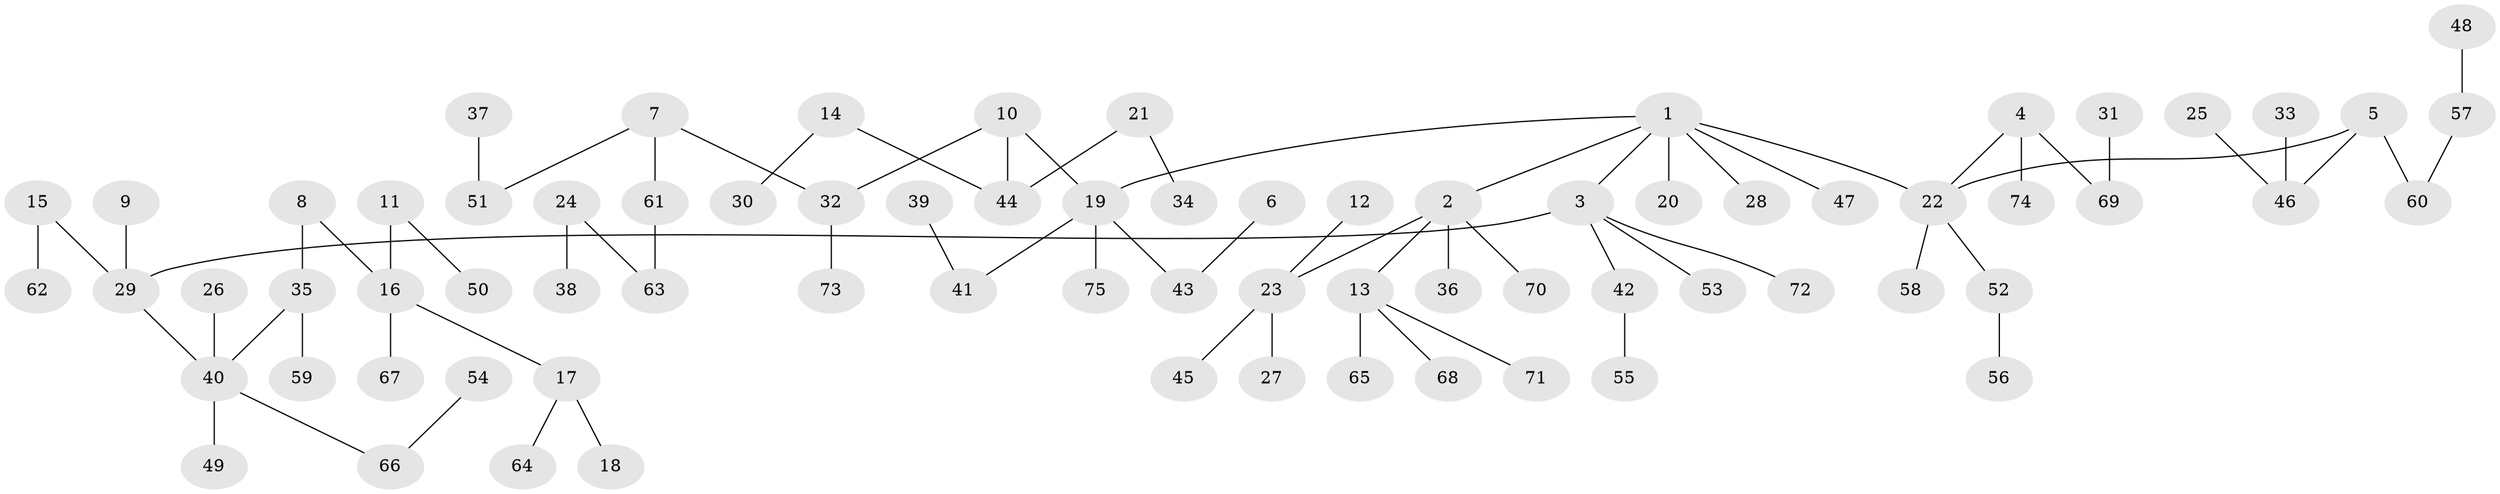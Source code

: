 // original degree distribution, {4: 0.09395973154362416, 5: 0.03355704697986577, 3: 0.1476510067114094, 6: 0.013422818791946308, 2: 0.2080536912751678, 1: 0.5033557046979866}
// Generated by graph-tools (version 1.1) at 2025/02/03/09/25 03:02:28]
// undirected, 75 vertices, 74 edges
graph export_dot {
graph [start="1"]
  node [color=gray90,style=filled];
  1;
  2;
  3;
  4;
  5;
  6;
  7;
  8;
  9;
  10;
  11;
  12;
  13;
  14;
  15;
  16;
  17;
  18;
  19;
  20;
  21;
  22;
  23;
  24;
  25;
  26;
  27;
  28;
  29;
  30;
  31;
  32;
  33;
  34;
  35;
  36;
  37;
  38;
  39;
  40;
  41;
  42;
  43;
  44;
  45;
  46;
  47;
  48;
  49;
  50;
  51;
  52;
  53;
  54;
  55;
  56;
  57;
  58;
  59;
  60;
  61;
  62;
  63;
  64;
  65;
  66;
  67;
  68;
  69;
  70;
  71;
  72;
  73;
  74;
  75;
  1 -- 2 [weight=1.0];
  1 -- 3 [weight=1.0];
  1 -- 19 [weight=1.0];
  1 -- 20 [weight=1.0];
  1 -- 22 [weight=1.0];
  1 -- 28 [weight=1.0];
  1 -- 47 [weight=1.0];
  2 -- 13 [weight=1.0];
  2 -- 23 [weight=1.0];
  2 -- 36 [weight=1.0];
  2 -- 70 [weight=1.0];
  3 -- 29 [weight=1.0];
  3 -- 42 [weight=1.0];
  3 -- 53 [weight=1.0];
  3 -- 72 [weight=1.0];
  4 -- 22 [weight=1.0];
  4 -- 69 [weight=1.0];
  4 -- 74 [weight=1.0];
  5 -- 22 [weight=1.0];
  5 -- 46 [weight=1.0];
  5 -- 60 [weight=1.0];
  6 -- 43 [weight=1.0];
  7 -- 32 [weight=1.0];
  7 -- 51 [weight=1.0];
  7 -- 61 [weight=1.0];
  8 -- 16 [weight=1.0];
  8 -- 35 [weight=1.0];
  9 -- 29 [weight=1.0];
  10 -- 19 [weight=1.0];
  10 -- 32 [weight=1.0];
  10 -- 44 [weight=1.0];
  11 -- 16 [weight=1.0];
  11 -- 50 [weight=1.0];
  12 -- 23 [weight=1.0];
  13 -- 65 [weight=1.0];
  13 -- 68 [weight=1.0];
  13 -- 71 [weight=1.0];
  14 -- 30 [weight=1.0];
  14 -- 44 [weight=1.0];
  15 -- 29 [weight=1.0];
  15 -- 62 [weight=1.0];
  16 -- 17 [weight=1.0];
  16 -- 67 [weight=1.0];
  17 -- 18 [weight=1.0];
  17 -- 64 [weight=1.0];
  19 -- 41 [weight=1.0];
  19 -- 43 [weight=1.0];
  19 -- 75 [weight=1.0];
  21 -- 34 [weight=1.0];
  21 -- 44 [weight=1.0];
  22 -- 52 [weight=1.0];
  22 -- 58 [weight=1.0];
  23 -- 27 [weight=1.0];
  23 -- 45 [weight=1.0];
  24 -- 38 [weight=1.0];
  24 -- 63 [weight=1.0];
  25 -- 46 [weight=1.0];
  26 -- 40 [weight=1.0];
  29 -- 40 [weight=1.0];
  31 -- 69 [weight=1.0];
  32 -- 73 [weight=1.0];
  33 -- 46 [weight=1.0];
  35 -- 40 [weight=1.0];
  35 -- 59 [weight=1.0];
  37 -- 51 [weight=1.0];
  39 -- 41 [weight=1.0];
  40 -- 49 [weight=1.0];
  40 -- 66 [weight=1.0];
  42 -- 55 [weight=1.0];
  48 -- 57 [weight=1.0];
  52 -- 56 [weight=1.0];
  54 -- 66 [weight=1.0];
  57 -- 60 [weight=1.0];
  61 -- 63 [weight=1.0];
}
